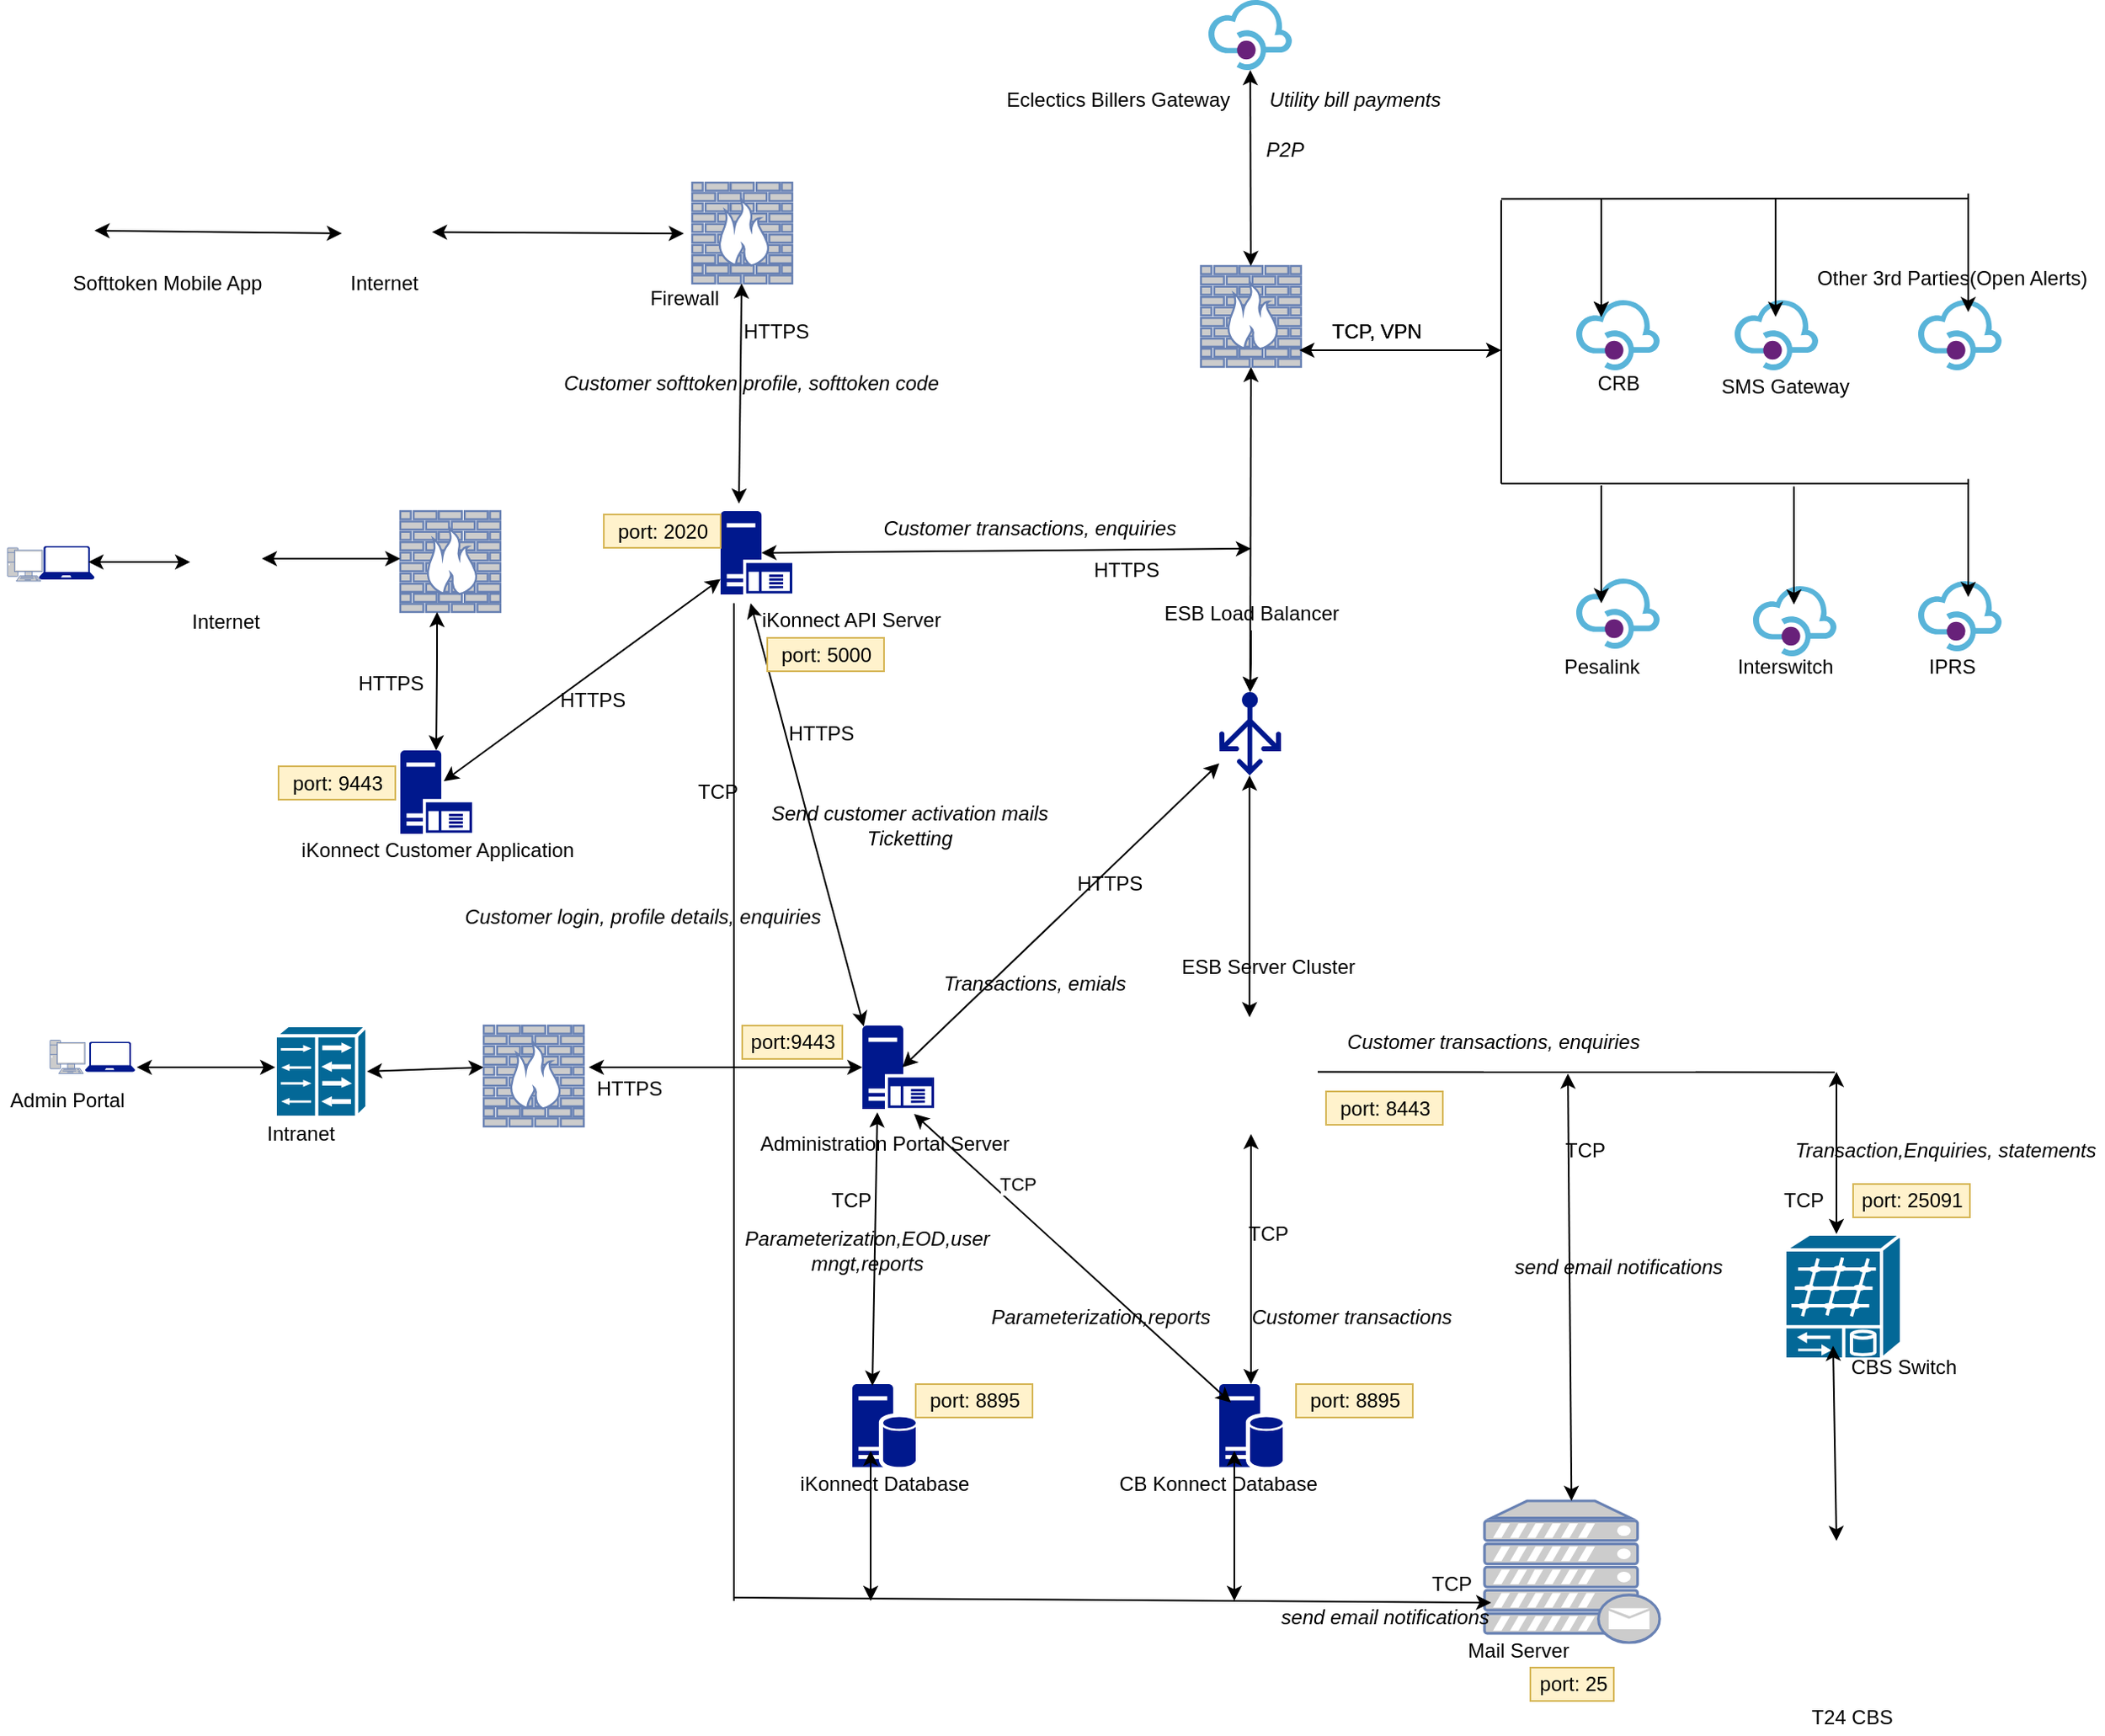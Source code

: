 <mxfile version="13.6.4" type="github">
  <diagram id="vlZMCVXYZLQBkwcgjIeW" name="Page-1">
    <mxGraphModel dx="1865" dy="1744" grid="1" gridSize="10" guides="1" tooltips="1" connect="1" arrows="1" fold="1" page="1" pageScale="1" pageWidth="827" pageHeight="1169" math="0" shadow="0">
      <root>
        <mxCell id="0" />
        <mxCell id="1" parent="0" />
        <mxCell id="Aq3l9y1NEmaX5fChTpc7-3" value="" style="aspect=fixed;pointerEvents=1;shadow=0;dashed=0;html=1;strokeColor=none;labelPosition=center;verticalLabelPosition=bottom;verticalAlign=top;align=center;fillColor=#00188D;shape=mxgraph.mscae.enterprise.application_server" parent="1" vertex="1">
          <mxGeometry x="497" y="535" width="43" height="50" as="geometry" />
        </mxCell>
        <mxCell id="Aq3l9y1NEmaX5fChTpc7-8" value="" style="shape=image;html=1;verticalAlign=top;verticalLabelPosition=bottom;labelBackgroundColor=#ffffff;imageAspect=0;aspect=fixed;image=https://cdn2.iconfinder.com/data/icons/whcompare-isometric-web-hosting-servers/50/server-2-128.png" parent="1" vertex="1">
          <mxGeometry x="692" y="510" width="98" height="98" as="geometry" />
        </mxCell>
        <mxCell id="Aq3l9y1NEmaX5fChTpc7-11" value="" style="shape=image;html=1;verticalAlign=top;verticalLabelPosition=bottom;labelBackgroundColor=#ffffff;imageAspect=0;aspect=fixed;image=https://cdn0.iconfinder.com/data/icons/emoji-3-5/64/hand_phone_smartphone-128.png" parent="1" vertex="1">
          <mxGeometry x="-1.33" y="39.24" width="38" height="38" as="geometry" />
        </mxCell>
        <mxCell id="Aq3l9y1NEmaX5fChTpc7-12" value="" style="shape=image;html=1;verticalAlign=top;verticalLabelPosition=bottom;labelBackgroundColor=#ffffff;imageAspect=0;aspect=fixed;image=https://cdn4.iconfinder.com/data/icons/for-your-interface-free-samples/128/Globe-128.png" parent="1" vertex="1">
          <mxGeometry x="180" y="29.5" width="59" height="59" as="geometry" />
        </mxCell>
        <mxCell id="Aq3l9y1NEmaX5fChTpc7-15" value="" style="fontColor=#0066CC;verticalAlign=top;verticalLabelPosition=bottom;labelPosition=center;align=center;html=1;outlineConnect=0;fillColor=#CCCCCC;strokeColor=#6881B3;gradientColor=none;gradientDirection=north;strokeWidth=2;shape=mxgraph.networks.firewall;" parent="1" vertex="1">
          <mxGeometry x="395" y="29.5" width="60" height="60.5" as="geometry" />
        </mxCell>
        <mxCell id="Aq3l9y1NEmaX5fChTpc7-22" value="" style="aspect=fixed;pointerEvents=1;shadow=0;dashed=0;html=1;strokeColor=none;labelPosition=center;verticalLabelPosition=bottom;verticalAlign=top;align=center;fillColor=#00188D;shape=mxgraph.azure.load_balancer_generic" parent="1" vertex="1">
          <mxGeometry x="711" y="335" width="37" height="50" as="geometry" />
        </mxCell>
        <mxCell id="Aq3l9y1NEmaX5fChTpc7-27" value="" style="endArrow=classic;startArrow=classic;html=1;exitX=0.5;exitY=0;exitDx=0;exitDy=0;exitPerimeter=0;entryX=0.5;entryY=1;entryDx=0;entryDy=0;entryPerimeter=0;" parent="1" source="Aq3l9y1NEmaX5fChTpc7-22" edge="1" target="Aq3l9y1NEmaX5fChTpc7-103">
          <mxGeometry width="50" height="50" relative="1" as="geometry">
            <mxPoint x="740" y="180" as="sourcePoint" />
            <mxPoint x="730" y="250" as="targetPoint" />
          </mxGeometry>
        </mxCell>
        <mxCell id="Aq3l9y1NEmaX5fChTpc7-31" value="Internet" style="text;html=1;align=center;verticalAlign=middle;resizable=0;points=[];autosize=1;" parent="1" vertex="1">
          <mxGeometry x="185" y="80" width="50" height="20" as="geometry" />
        </mxCell>
        <mxCell id="Aq3l9y1NEmaX5fChTpc7-32" value="Firewall" style="text;html=1;align=center;verticalAlign=middle;resizable=0;points=[];autosize=1;" parent="1" vertex="1">
          <mxGeometry x="360" y="88.5" width="60" height="20" as="geometry" />
        </mxCell>
        <mxCell id="kuEqGsdX-IRRBBPaeEPA-17" value="" style="edgeStyle=orthogonalEdgeStyle;rounded=0;orthogonalLoop=1;jettySize=auto;html=1;" edge="1" parent="1" source="Aq3l9y1NEmaX5fChTpc7-34" target="Aq3l9y1NEmaX5fChTpc7-22">
          <mxGeometry relative="1" as="geometry" />
        </mxCell>
        <mxCell id="Aq3l9y1NEmaX5fChTpc7-34" value="ESB Load Balancer" style="text;html=1;align=center;verticalAlign=middle;resizable=0;points=[];autosize=1;" parent="1" vertex="1">
          <mxGeometry x="670" y="278" width="120" height="20" as="geometry" />
        </mxCell>
        <mxCell id="Aq3l9y1NEmaX5fChTpc7-35" value="Softtoken Mobile App" style="text;html=1;align=center;verticalAlign=middle;resizable=0;points=[];autosize=1;" parent="1" vertex="1">
          <mxGeometry x="20" y="80" width="120" height="20" as="geometry" />
        </mxCell>
        <mxCell id="Aq3l9y1NEmaX5fChTpc7-36" value="ESB Server Cluster" style="text;html=1;align=center;verticalAlign=middle;resizable=0;points=[];autosize=1;" parent="1" vertex="1">
          <mxGeometry x="680" y="490" width="120" height="20" as="geometry" />
        </mxCell>
        <mxCell id="Aq3l9y1NEmaX5fChTpc7-38" value="" style="endArrow=classic;startArrow=classic;html=1;" parent="1" source="Aq3l9y1NEmaX5fChTpc7-12" edge="1">
          <mxGeometry width="50" height="50" relative="1" as="geometry">
            <mxPoint x="280" y="110" as="sourcePoint" />
            <mxPoint x="390" y="60" as="targetPoint" />
          </mxGeometry>
        </mxCell>
        <mxCell id="Aq3l9y1NEmaX5fChTpc7-39" value="" style="endArrow=classic;startArrow=classic;html=1;exitX=1;exitY=0.5;exitDx=0;exitDy=0;" parent="1" source="Aq3l9y1NEmaX5fChTpc7-11" edge="1">
          <mxGeometry width="50" height="50" relative="1" as="geometry">
            <mxPoint x="80" y="60" as="sourcePoint" />
            <mxPoint x="185" y="60" as="targetPoint" />
          </mxGeometry>
        </mxCell>
        <mxCell id="Aq3l9y1NEmaX5fChTpc7-40" value="Administration Portal Server" style="text;html=1;align=center;verticalAlign=middle;resizable=0;points=[];autosize=1;" parent="1" vertex="1">
          <mxGeometry x="430" y="595.5" width="160" height="20" as="geometry" />
        </mxCell>
        <mxCell id="Aq3l9y1NEmaX5fChTpc7-43" value="" style="fontColor=#0066CC;verticalAlign=top;verticalLabelPosition=bottom;labelPosition=center;align=center;html=1;outlineConnect=0;fillColor=#CCCCCC;strokeColor=#6881B3;gradientColor=none;gradientDirection=north;strokeWidth=2;shape=mxgraph.networks.pc;" parent="1" vertex="1">
          <mxGeometry x="10" y="543.75" width="21" height="20" as="geometry" />
        </mxCell>
        <mxCell id="Aq3l9y1NEmaX5fChTpc7-44" value="" style="aspect=fixed;pointerEvents=1;shadow=0;dashed=0;html=1;strokeColor=none;labelPosition=center;verticalLabelPosition=bottom;verticalAlign=top;align=center;fillColor=#00188D;shape=mxgraph.azure.laptop" parent="1" vertex="1">
          <mxGeometry x="3.34" y="247.5" width="33.33" height="20" as="geometry" />
        </mxCell>
        <mxCell id="Aq3l9y1NEmaX5fChTpc7-45" value="" style="shape=image;html=1;verticalAlign=top;verticalLabelPosition=bottom;labelBackgroundColor=#ffffff;imageAspect=0;aspect=fixed;image=https://cdn4.iconfinder.com/data/icons/for-your-interface-free-samples/128/Globe-128.png" parent="1" vertex="1">
          <mxGeometry x="88" y="228" width="59" height="59" as="geometry" />
        </mxCell>
        <mxCell id="Aq3l9y1NEmaX5fChTpc7-46" value="" style="shape=mxgraph.cisco.misc.lan_to_lan;html=1;dashed=0;fillColor=#036897;strokeColor=#ffffff;strokeWidth=2;verticalLabelPosition=bottom;verticalAlign=top" parent="1" vertex="1">
          <mxGeometry x="145" y="535" width="55" height="55" as="geometry" />
        </mxCell>
        <mxCell id="Aq3l9y1NEmaX5fChTpc7-47" value="" style="fontColor=#0066CC;verticalAlign=top;verticalLabelPosition=bottom;labelPosition=center;align=center;html=1;outlineConnect=0;fillColor=#CCCCCC;strokeColor=#6881B3;gradientColor=none;gradientDirection=north;strokeWidth=2;shape=mxgraph.networks.firewall;" parent="1" vertex="1">
          <mxGeometry x="220" y="226.5" width="60" height="60.5" as="geometry" />
        </mxCell>
        <mxCell id="Aq3l9y1NEmaX5fChTpc7-58" value="Intranet" style="text;html=1;align=center;verticalAlign=middle;resizable=0;points=[];autosize=1;" parent="1" vertex="1">
          <mxGeometry x="135" y="590" width="50" height="20" as="geometry" />
        </mxCell>
        <mxCell id="Aq3l9y1NEmaX5fChTpc7-59" value="Admin Portal" style="text;html=1;align=center;verticalAlign=middle;resizable=0;points=[];autosize=1;" parent="1" vertex="1">
          <mxGeometry x="-20" y="570" width="80" height="20" as="geometry" />
        </mxCell>
        <mxCell id="Aq3l9y1NEmaX5fChTpc7-62" value="" style="aspect=fixed;pointerEvents=1;shadow=0;dashed=0;html=1;strokeColor=none;labelPosition=center;verticalLabelPosition=bottom;verticalAlign=top;align=center;fillColor=#00188D;shape=mxgraph.mscae.enterprise.database_server" parent="1" vertex="1">
          <mxGeometry x="711" y="750" width="38" height="50" as="geometry" />
        </mxCell>
        <mxCell id="Aq3l9y1NEmaX5fChTpc7-63" value="" style="aspect=fixed;pointerEvents=1;shadow=0;dashed=0;html=1;strokeColor=none;labelPosition=center;verticalLabelPosition=bottom;verticalAlign=top;align=center;fillColor=#00188D;shape=mxgraph.mscae.enterprise.database_server" parent="1" vertex="1">
          <mxGeometry x="491" y="750" width="38" height="50" as="geometry" />
        </mxCell>
        <mxCell id="Aq3l9y1NEmaX5fChTpc7-64" value="" style="endArrow=classic;startArrow=classic;html=1;entryX=0.209;entryY=1.04;entryDx=0;entryDy=0;entryPerimeter=0;exitX=0.316;exitY=0.02;exitDx=0;exitDy=0;exitPerimeter=0;" parent="1" source="Aq3l9y1NEmaX5fChTpc7-63" target="Aq3l9y1NEmaX5fChTpc7-3" edge="1">
          <mxGeometry width="50" height="50" relative="1" as="geometry">
            <mxPoint x="445.5" y="750" as="sourcePoint" />
            <mxPoint x="445.5" y="578" as="targetPoint" />
          </mxGeometry>
        </mxCell>
        <mxCell id="Aq3l9y1NEmaX5fChTpc7-65" value="" style="endArrow=classic;startArrow=classic;html=1;exitX=0.5;exitY=0;exitDx=0;exitDy=0;exitPerimeter=0;" parent="1" source="Aq3l9y1NEmaX5fChTpc7-62" edge="1">
          <mxGeometry width="50" height="50" relative="1" as="geometry">
            <mxPoint x="680" y="650" as="sourcePoint" />
            <mxPoint x="730" y="600" as="targetPoint" />
          </mxGeometry>
        </mxCell>
        <mxCell id="Aq3l9y1NEmaX5fChTpc7-66" value="" style="endArrow=classic;startArrow=classic;html=1;" parent="1" edge="1">
          <mxGeometry width="50" height="50" relative="1" as="geometry">
            <mxPoint x="333" y="560" as="sourcePoint" />
            <mxPoint x="497" y="560" as="targetPoint" />
          </mxGeometry>
        </mxCell>
        <mxCell id="Aq3l9y1NEmaX5fChTpc7-67" value="" style="endArrow=classic;startArrow=classic;html=1;exitX=1;exitY=0.5;exitDx=0;exitDy=0;exitPerimeter=0;" parent="1" source="Aq3l9y1NEmaX5fChTpc7-46" edge="1">
          <mxGeometry width="50" height="50" relative="1" as="geometry">
            <mxPoint x="220" y="610" as="sourcePoint" />
            <mxPoint x="270" y="560" as="targetPoint" />
          </mxGeometry>
        </mxCell>
        <mxCell id="Aq3l9y1NEmaX5fChTpc7-69" value="" style="endArrow=classic;startArrow=classic;html=1;" parent="1" edge="1">
          <mxGeometry width="50" height="50" relative="1" as="geometry">
            <mxPoint x="62" y="560" as="sourcePoint" />
            <mxPoint x="145" y="560" as="targetPoint" />
          </mxGeometry>
        </mxCell>
        <mxCell id="Aq3l9y1NEmaX5fChTpc7-70" value="iKonnect Database" style="text;html=1;align=center;verticalAlign=middle;resizable=0;points=[];autosize=1;" parent="1" vertex="1">
          <mxGeometry x="455" y="800" width="110" height="20" as="geometry" />
        </mxCell>
        <mxCell id="Aq3l9y1NEmaX5fChTpc7-71" value="CB Konnect Database" style="text;html=1;align=center;verticalAlign=middle;resizable=0;points=[];autosize=1;" parent="1" vertex="1">
          <mxGeometry x="645" y="800" width="130" height="20" as="geometry" />
        </mxCell>
        <mxCell id="Aq3l9y1NEmaX5fChTpc7-72" value="" style="endArrow=classic;startArrow=classic;html=1;exitX=0.379;exitY=0.204;exitDx=0;exitDy=0;entryX=0.49;entryY=1;entryDx=0;entryDy=0;entryPerimeter=0;exitPerimeter=0;" parent="1" source="Aq3l9y1NEmaX5fChTpc7-8" edge="1" target="Aq3l9y1NEmaX5fChTpc7-22">
          <mxGeometry width="50" height="50" relative="1" as="geometry">
            <mxPoint x="692" y="410" as="sourcePoint" />
            <mxPoint x="742" y="390" as="targetPoint" />
          </mxGeometry>
        </mxCell>
        <mxCell id="Aq3l9y1NEmaX5fChTpc7-73" value="" style="endArrow=classic;startArrow=classic;html=1;exitX=0.184;exitY=0.22;exitDx=0;exitDy=0;exitPerimeter=0;entryX=0.721;entryY=1.06;entryDx=0;entryDy=0;entryPerimeter=0;" parent="1" source="Aq3l9y1NEmaX5fChTpc7-62" target="Aq3l9y1NEmaX5fChTpc7-3" edge="1">
          <mxGeometry width="50" height="50" relative="1" as="geometry">
            <mxPoint x="480" y="680" as="sourcePoint" />
            <mxPoint x="530" y="630" as="targetPoint" />
          </mxGeometry>
        </mxCell>
        <mxCell id="Aq3l9y1NEmaX5fChTpc7-145" value="TCP" style="edgeLabel;html=1;align=center;verticalAlign=middle;resizable=0;points=[];" parent="Aq3l9y1NEmaX5fChTpc7-73" vertex="1" connectable="0">
          <mxGeometry x="0.42" y="-4" relative="1" as="geometry">
            <mxPoint x="3.88" y="-5.51" as="offset" />
          </mxGeometry>
        </mxCell>
        <mxCell id="Aq3l9y1NEmaX5fChTpc7-74" value="" style="endArrow=classic;startArrow=classic;html=1;" parent="1" edge="1" target="Aq3l9y1NEmaX5fChTpc7-22">
          <mxGeometry width="50" height="50" relative="1" as="geometry">
            <mxPoint x="521" y="560" as="sourcePoint" />
            <mxPoint x="710" y="560" as="targetPoint" />
          </mxGeometry>
        </mxCell>
        <mxCell id="Aq3l9y1NEmaX5fChTpc7-75" value="" style="aspect=fixed;pointerEvents=1;shadow=0;dashed=0;html=1;strokeColor=none;labelPosition=center;verticalLabelPosition=bottom;verticalAlign=top;align=center;fillColor=#00188D;shape=mxgraph.mscae.enterprise.application_server" parent="1" vertex="1">
          <mxGeometry x="220" y="370" width="43" height="50" as="geometry" />
        </mxCell>
        <mxCell id="Aq3l9y1NEmaX5fChTpc7-76" value="" style="endArrow=classic;startArrow=classic;html=1;exitX=0.57;exitY=0.5;exitDx=0;exitDy=0;exitPerimeter=0;" parent="1" source="Aq3l9y1NEmaX5fChTpc7-4" edge="1">
          <mxGeometry width="50" height="50" relative="1" as="geometry">
            <mxPoint x="485.004" y="249" as="sourcePoint" />
            <mxPoint x="730" y="249" as="targetPoint" />
          </mxGeometry>
        </mxCell>
        <mxCell id="Aq3l9y1NEmaX5fChTpc7-78" value="iKonnect Customer Application" style="text;html=1;align=center;verticalAlign=middle;resizable=0;points=[];autosize=1;" parent="1" vertex="1">
          <mxGeometry x="151.5" y="420" width="180" height="20" as="geometry" />
        </mxCell>
        <mxCell id="Aq3l9y1NEmaX5fChTpc7-79" value="iKonnect API Server" style="text;html=1;align=center;verticalAlign=middle;resizable=0;points=[];autosize=1;" parent="1" vertex="1">
          <mxGeometry x="430" y="281.75" width="120" height="20" as="geometry" />
        </mxCell>
        <mxCell id="Aq3l9y1NEmaX5fChTpc7-80" value="" style="endArrow=classic;startArrow=classic;html=1;exitX=0.256;exitY=-0.09;exitDx=0;exitDy=0;exitPerimeter=0;" parent="1" source="Aq3l9y1NEmaX5fChTpc7-4" edge="1" target="Aq3l9y1NEmaX5fChTpc7-15">
          <mxGeometry width="50" height="50" relative="1" as="geometry">
            <mxPoint x="473.5" y="228" as="sourcePoint" />
            <mxPoint x="537.5" y="75" as="targetPoint" />
          </mxGeometry>
        </mxCell>
        <mxCell id="Aq3l9y1NEmaX5fChTpc7-81" value="" style="endArrow=classic;startArrow=classic;html=1;exitX=0.712;exitY=0.373;exitDx=0;exitDy=0;exitPerimeter=0;" parent="1" edge="1">
          <mxGeometry width="50" height="50" relative="1" as="geometry">
            <mxPoint x="137.008" y="255.007" as="sourcePoint" />
            <mxPoint x="220" y="255" as="targetPoint" />
          </mxGeometry>
        </mxCell>
        <mxCell id="Aq3l9y1NEmaX5fChTpc7-82" value="" style="fontColor=#0066CC;verticalAlign=top;verticalLabelPosition=bottom;labelPosition=center;align=center;html=1;outlineConnect=0;fillColor=#CCCCCC;strokeColor=#6881B3;gradientColor=none;gradientDirection=north;strokeWidth=2;shape=mxgraph.networks.pc;" parent="1" vertex="1">
          <mxGeometry x="-15.5" y="248.5" width="21" height="20" as="geometry" />
        </mxCell>
        <mxCell id="Aq3l9y1NEmaX5fChTpc7-83" value="" style="aspect=fixed;pointerEvents=1;shadow=0;dashed=0;html=1;strokeColor=none;labelPosition=center;verticalLabelPosition=bottom;verticalAlign=top;align=center;fillColor=#00188D;shape=mxgraph.azure.laptop" parent="1" vertex="1">
          <mxGeometry x="31" y="544.75" width="30" height="18" as="geometry" />
        </mxCell>
        <mxCell id="Aq3l9y1NEmaX5fChTpc7-85" value="" style="endArrow=classic;startArrow=classic;html=1;" parent="1" edge="1">
          <mxGeometry width="50" height="50" relative="1" as="geometry">
            <mxPoint x="33" y="257" as="sourcePoint" />
            <mxPoint x="94" y="257" as="targetPoint" />
          </mxGeometry>
        </mxCell>
        <mxCell id="Aq3l9y1NEmaX5fChTpc7-4" value="" style="aspect=fixed;pointerEvents=1;shadow=0;dashed=0;html=1;strokeColor=none;labelPosition=center;verticalLabelPosition=bottom;verticalAlign=top;align=center;fillColor=#00188D;shape=mxgraph.mscae.enterprise.application_server" parent="1" vertex="1">
          <mxGeometry x="412" y="226.5" width="43" height="50" as="geometry" />
        </mxCell>
        <mxCell id="Aq3l9y1NEmaX5fChTpc7-86" value="" style="endArrow=classic;startArrow=classic;html=1;exitX=0.605;exitY=0.37;exitDx=0;exitDy=0;exitPerimeter=0;" parent="1" source="Aq3l9y1NEmaX5fChTpc7-75" target="Aq3l9y1NEmaX5fChTpc7-4" edge="1">
          <mxGeometry width="50" height="50" relative="1" as="geometry">
            <mxPoint x="296.015" y="251" as="sourcePoint" />
            <mxPoint x="458" y="250" as="targetPoint" />
          </mxGeometry>
        </mxCell>
        <mxCell id="Aq3l9y1NEmaX5fChTpc7-89" value="" style="endArrow=classic;startArrow=classic;html=1;" parent="1" edge="1">
          <mxGeometry width="50" height="50" relative="1" as="geometry">
            <mxPoint x="502" y="880" as="sourcePoint" />
            <mxPoint x="502" y="790" as="targetPoint" />
          </mxGeometry>
        </mxCell>
        <mxCell id="Aq3l9y1NEmaX5fChTpc7-90" value="" style="endArrow=classic;startArrow=classic;html=1;" parent="1" edge="1">
          <mxGeometry width="50" height="50" relative="1" as="geometry">
            <mxPoint x="720" y="880" as="sourcePoint" />
            <mxPoint x="720" y="790" as="targetPoint" />
          </mxGeometry>
        </mxCell>
        <mxCell id="Aq3l9y1NEmaX5fChTpc7-92" value="Internet" style="text;html=1;align=center;verticalAlign=middle;resizable=0;points=[];autosize=1;" parent="1" vertex="1">
          <mxGeometry x="90" y="282.5" width="50" height="20" as="geometry" />
        </mxCell>
        <mxCell id="Aq3l9y1NEmaX5fChTpc7-93" value="" style="fontColor=#0066CC;verticalAlign=top;verticalLabelPosition=bottom;labelPosition=center;align=center;html=1;outlineConnect=0;fillColor=#CCCCCC;strokeColor=#6881B3;gradientColor=none;gradientDirection=north;strokeWidth=2;shape=mxgraph.networks.firewall;" parent="1" vertex="1">
          <mxGeometry x="270" y="535" width="60" height="60.5" as="geometry" />
        </mxCell>
        <mxCell id="Aq3l9y1NEmaX5fChTpc7-94" value="" style="endArrow=classic;startArrow=classic;html=1;entryX=0.367;entryY=1;entryDx=0;entryDy=0;entryPerimeter=0;exitX=0.5;exitY=0;exitDx=0;exitDy=0;exitPerimeter=0;" parent="1" source="Aq3l9y1NEmaX5fChTpc7-75" target="Aq3l9y1NEmaX5fChTpc7-47" edge="1">
          <mxGeometry width="50" height="50" relative="1" as="geometry">
            <mxPoint x="239" y="350.5" as="sourcePoint" />
            <mxPoint x="326" y="350" as="targetPoint" />
            <Array as="points">
              <mxPoint x="242" y="320" />
            </Array>
          </mxGeometry>
        </mxCell>
        <mxCell id="Aq3l9y1NEmaX5fChTpc7-96" value="" style="endArrow=none;html=1;" parent="1" edge="1">
          <mxGeometry width="50" height="50" relative="1" as="geometry">
            <mxPoint x="420" y="880" as="sourcePoint" />
            <mxPoint x="420" y="281.75" as="targetPoint" />
          </mxGeometry>
        </mxCell>
        <mxCell id="Aq3l9y1NEmaX5fChTpc7-97" value="" style="endArrow=classic;startArrow=classic;html=1;exitX=0.02;exitY=0.01;exitDx=0;exitDy=0;exitPerimeter=0;" parent="1" source="Aq3l9y1NEmaX5fChTpc7-3" edge="1">
          <mxGeometry width="50" height="50" relative="1" as="geometry">
            <mxPoint x="380" y="331.75" as="sourcePoint" />
            <mxPoint x="430" y="281.75" as="targetPoint" />
          </mxGeometry>
        </mxCell>
        <mxCell id="Aq3l9y1NEmaX5fChTpc7-98" value="" style="fontColor=#0066CC;verticalAlign=top;verticalLabelPosition=bottom;labelPosition=center;align=center;html=1;outlineConnect=0;fillColor=#CCCCCC;strokeColor=#6881B3;gradientColor=none;gradientDirection=north;strokeWidth=2;shape=mxgraph.networks.mail_server;" parent="1" vertex="1">
          <mxGeometry x="870" y="820" width="105" height="85" as="geometry" />
        </mxCell>
        <mxCell id="Aq3l9y1NEmaX5fChTpc7-100" value="" style="endArrow=classic;html=1;" parent="1" edge="1">
          <mxGeometry width="50" height="50" relative="1" as="geometry">
            <mxPoint x="420" y="878" as="sourcePoint" />
            <mxPoint x="874" y="881" as="targetPoint" />
          </mxGeometry>
        </mxCell>
        <mxCell id="Aq3l9y1NEmaX5fChTpc7-101" value="" style="endArrow=none;html=1;" parent="1" edge="1">
          <mxGeometry width="50" height="50" relative="1" as="geometry">
            <mxPoint x="770" y="562.75" as="sourcePoint" />
            <mxPoint x="1080" y="563" as="targetPoint" />
          </mxGeometry>
        </mxCell>
        <mxCell id="Aq3l9y1NEmaX5fChTpc7-102" value="" style="endArrow=classic;startArrow=classic;html=1;" parent="1" source="Aq3l9y1NEmaX5fChTpc7-98" edge="1">
          <mxGeometry width="50" height="50" relative="1" as="geometry">
            <mxPoint x="870" y="613.75" as="sourcePoint" />
            <mxPoint x="920" y="563.75" as="targetPoint" />
          </mxGeometry>
        </mxCell>
        <mxCell id="Aq3l9y1NEmaX5fChTpc7-103" value="" style="fontColor=#0066CC;verticalAlign=top;verticalLabelPosition=bottom;labelPosition=center;align=center;html=1;outlineConnect=0;fillColor=#CCCCCC;strokeColor=#6881B3;gradientColor=none;gradientDirection=north;strokeWidth=2;shape=mxgraph.networks.firewall;" parent="1" vertex="1">
          <mxGeometry x="700" y="79.5" width="60" height="60.5" as="geometry" />
        </mxCell>
        <mxCell id="Aq3l9y1NEmaX5fChTpc7-108" value="" style="endArrow=none;html=1;" parent="1" edge="1">
          <mxGeometry width="50" height="50" relative="1" as="geometry">
            <mxPoint x="880" y="210" as="sourcePoint" />
            <mxPoint x="880" y="40" as="targetPoint" />
          </mxGeometry>
        </mxCell>
        <mxCell id="Aq3l9y1NEmaX5fChTpc7-112" value="" style="aspect=fixed;html=1;points=[];align=center;image;fontSize=12;image=img/lib/mscae/API_Management.svg;" parent="1" vertex="1">
          <mxGeometry x="925" y="267" width="50" height="42" as="geometry" />
        </mxCell>
        <mxCell id="Aq3l9y1NEmaX5fChTpc7-113" value="" style="aspect=fixed;html=1;points=[];align=center;image;fontSize=12;image=img/lib/mscae/API_Management.svg;" parent="1" vertex="1">
          <mxGeometry x="1020" y="100" width="50" height="42" as="geometry" />
        </mxCell>
        <mxCell id="Aq3l9y1NEmaX5fChTpc7-114" value="" style="aspect=fixed;html=1;points=[];align=center;image;fontSize=12;image=img/lib/mscae/API_Management.svg;" parent="1" vertex="1">
          <mxGeometry x="925" y="100" width="50" height="42" as="geometry" />
        </mxCell>
        <mxCell id="Aq3l9y1NEmaX5fChTpc7-115" value="" style="aspect=fixed;html=1;points=[];align=center;image;fontSize=12;image=img/lib/mscae/API_Management.svg;" parent="1" vertex="1">
          <mxGeometry x="1031" y="271.5" width="50" height="42" as="geometry" />
        </mxCell>
        <mxCell id="Aq3l9y1NEmaX5fChTpc7-116" value="" style="aspect=fixed;html=1;points=[];align=center;image;fontSize=12;image=img/lib/mscae/API_Management.svg;" parent="1" vertex="1">
          <mxGeometry x="1130" y="100" width="50" height="42" as="geometry" />
        </mxCell>
        <mxCell id="Aq3l9y1NEmaX5fChTpc7-117" value="" style="endArrow=none;html=1;" parent="1" edge="1">
          <mxGeometry width="50" height="50" relative="1" as="geometry">
            <mxPoint x="880" y="39.24" as="sourcePoint" />
            <mxPoint x="1160" y="39" as="targetPoint" />
          </mxGeometry>
        </mxCell>
        <mxCell id="Aq3l9y1NEmaX5fChTpc7-118" value="" style="aspect=fixed;html=1;points=[];align=center;image;fontSize=12;image=img/lib/mscae/API_Management.svg;" parent="1" vertex="1">
          <mxGeometry x="1130" y="268.5" width="50" height="42" as="geometry" />
        </mxCell>
        <mxCell id="Aq3l9y1NEmaX5fChTpc7-119" value="" style="endArrow=none;html=1;" parent="1" edge="1">
          <mxGeometry width="50" height="50" relative="1" as="geometry">
            <mxPoint x="880" y="210" as="sourcePoint" />
            <mxPoint x="1160" y="210" as="targetPoint" />
          </mxGeometry>
        </mxCell>
        <mxCell id="Aq3l9y1NEmaX5fChTpc7-120" value="" style="endArrow=classic;html=1;entryX=0.3;entryY=0.238;entryDx=0;entryDy=0;entryPerimeter=0;" parent="1" target="Aq3l9y1NEmaX5fChTpc7-114" edge="1">
          <mxGeometry width="50" height="50" relative="1" as="geometry">
            <mxPoint x="940" y="39.24" as="sourcePoint" />
            <mxPoint x="990" y="-10.76" as="targetPoint" />
          </mxGeometry>
        </mxCell>
        <mxCell id="Aq3l9y1NEmaX5fChTpc7-121" value="" style="endArrow=classic;html=1;entryX=0.3;entryY=0.238;entryDx=0;entryDy=0;entryPerimeter=0;" parent="1" edge="1">
          <mxGeometry width="50" height="50" relative="1" as="geometry">
            <mxPoint x="940" y="39.24" as="sourcePoint" />
            <mxPoint x="940" y="109.996" as="targetPoint" />
          </mxGeometry>
        </mxCell>
        <mxCell id="Aq3l9y1NEmaX5fChTpc7-122" value="" style="endArrow=classic;html=1;entryX=0.3;entryY=0.238;entryDx=0;entryDy=0;entryPerimeter=0;" parent="1" edge="1">
          <mxGeometry width="50" height="50" relative="1" as="geometry">
            <mxPoint x="1160" y="36" as="sourcePoint" />
            <mxPoint x="1160" y="107.166" as="targetPoint" />
          </mxGeometry>
        </mxCell>
        <mxCell id="Aq3l9y1NEmaX5fChTpc7-123" value="" style="endArrow=classic;html=1;entryX=0.3;entryY=0.238;entryDx=0;entryDy=0;entryPerimeter=0;" parent="1" edge="1">
          <mxGeometry width="50" height="50" relative="1" as="geometry">
            <mxPoint x="1044.5" y="39.24" as="sourcePoint" />
            <mxPoint x="1044.5" y="109.996" as="targetPoint" />
          </mxGeometry>
        </mxCell>
        <mxCell id="Aq3l9y1NEmaX5fChTpc7-124" value="" style="endArrow=classic;html=1;entryX=0.3;entryY=0.238;entryDx=0;entryDy=0;entryPerimeter=0;" parent="1" edge="1">
          <mxGeometry width="50" height="50" relative="1" as="geometry">
            <mxPoint x="940" y="210.99" as="sourcePoint" />
            <mxPoint x="940" y="281.746" as="targetPoint" />
          </mxGeometry>
        </mxCell>
        <mxCell id="Aq3l9y1NEmaX5fChTpc7-125" value="" style="endArrow=classic;html=1;entryX=0.3;entryY=0.238;entryDx=0;entryDy=0;entryPerimeter=0;" parent="1" edge="1">
          <mxGeometry width="50" height="50" relative="1" as="geometry">
            <mxPoint x="1055.5" y="211.74" as="sourcePoint" />
            <mxPoint x="1055.5" y="282.496" as="targetPoint" />
          </mxGeometry>
        </mxCell>
        <mxCell id="Aq3l9y1NEmaX5fChTpc7-126" value="" style="endArrow=classic;html=1;entryX=0.3;entryY=0.238;entryDx=0;entryDy=0;entryPerimeter=0;" parent="1" edge="1">
          <mxGeometry width="50" height="50" relative="1" as="geometry">
            <mxPoint x="1160" y="207.24" as="sourcePoint" />
            <mxPoint x="1160" y="277.996" as="targetPoint" />
          </mxGeometry>
        </mxCell>
        <mxCell id="Aq3l9y1NEmaX5fChTpc7-127" value="Pesalink" style="text;html=1;align=center;verticalAlign=middle;resizable=0;points=[];autosize=1;" parent="1" vertex="1">
          <mxGeometry x="910" y="310" width="60" height="20" as="geometry" />
        </mxCell>
        <mxCell id="Aq3l9y1NEmaX5fChTpc7-128" value="Interswitch" style="text;html=1;align=center;verticalAlign=middle;resizable=0;points=[];autosize=1;" parent="1" vertex="1">
          <mxGeometry x="1015" y="310" width="70" height="20" as="geometry" />
        </mxCell>
        <mxCell id="Aq3l9y1NEmaX5fChTpc7-129" value="IPRS" style="text;html=1;align=center;verticalAlign=middle;resizable=0;points=[];autosize=1;" parent="1" vertex="1">
          <mxGeometry x="1130" y="310" width="40" height="20" as="geometry" />
        </mxCell>
        <mxCell id="Aq3l9y1NEmaX5fChTpc7-130" value="CRB" style="text;html=1;align=center;verticalAlign=middle;resizable=0;points=[];autosize=1;" parent="1" vertex="1">
          <mxGeometry x="930" y="140" width="40" height="20" as="geometry" />
        </mxCell>
        <mxCell id="Aq3l9y1NEmaX5fChTpc7-131" value="SMS Gateway" style="text;html=1;align=center;verticalAlign=middle;resizable=0;points=[];autosize=1;" parent="1" vertex="1">
          <mxGeometry x="1005" y="142" width="90" height="20" as="geometry" />
        </mxCell>
        <mxCell id="Aq3l9y1NEmaX5fChTpc7-132" value="Other 3rd Parties(Open Alerts)" style="text;html=1;align=center;verticalAlign=middle;resizable=0;points=[];autosize=1;" parent="1" vertex="1">
          <mxGeometry x="1065" y="77.24" width="170" height="20" as="geometry" />
        </mxCell>
        <mxCell id="Aq3l9y1NEmaX5fChTpc7-133" value="" style="shape=image;html=1;verticalAlign=top;verticalLabelPosition=bottom;labelBackgroundColor=#ffffff;imageAspect=0;aspect=fixed;image=https://cdn2.iconfinder.com/data/icons/whcompare-isometric-web-hosting-servers/50/server-rack-128.png" parent="1" vertex="1">
          <mxGeometry x="1050" y="830" width="110" height="110" as="geometry" />
        </mxCell>
        <mxCell id="Aq3l9y1NEmaX5fChTpc7-134" value="Mail Server" style="text;html=1;align=center;verticalAlign=middle;resizable=0;points=[];autosize=1;" parent="1" vertex="1">
          <mxGeometry x="855" y="900" width="70" height="20" as="geometry" />
        </mxCell>
        <mxCell id="Aq3l9y1NEmaX5fChTpc7-136" value="" style="shape=mxgraph.cisco.switches.multi-fabric_server_switch;html=1;dashed=0;fillColor=#036897;strokeColor=#ffffff;strokeWidth=2;verticalLabelPosition=bottom;verticalAlign=top" parent="1" vertex="1">
          <mxGeometry x="1050" y="660" width="70" height="75" as="geometry" />
        </mxCell>
        <mxCell id="Aq3l9y1NEmaX5fChTpc7-137" value="" style="endArrow=classic;startArrow=classic;html=1;" parent="1" edge="1">
          <mxGeometry width="50" height="50" relative="1" as="geometry">
            <mxPoint x="1081" y="660" as="sourcePoint" />
            <mxPoint x="1081" y="562.75" as="targetPoint" />
          </mxGeometry>
        </mxCell>
        <mxCell id="Aq3l9y1NEmaX5fChTpc7-138" value="" style="endArrow=classic;startArrow=classic;html=1;exitX=0.282;exitY=0.091;exitDx=0;exitDy=0;exitPerimeter=0;entryX=0.414;entryY=0.84;entryDx=0;entryDy=0;entryPerimeter=0;" parent="1" edge="1">
          <mxGeometry width="50" height="50" relative="1" as="geometry">
            <mxPoint x="1081.02" y="844.01" as="sourcePoint" />
            <mxPoint x="1078.98" y="727" as="targetPoint" />
          </mxGeometry>
        </mxCell>
        <mxCell id="Aq3l9y1NEmaX5fChTpc7-139" value="CBS Switch" style="text;html=1;align=center;verticalAlign=middle;resizable=0;points=[];autosize=1;" parent="1" vertex="1">
          <mxGeometry x="1081" y="730" width="80" height="20" as="geometry" />
        </mxCell>
        <mxCell id="Aq3l9y1NEmaX5fChTpc7-140" value="T24 CBS" style="text;html=1;align=center;verticalAlign=middle;resizable=0;points=[];autosize=1;" parent="1" vertex="1">
          <mxGeometry x="1060" y="940" width="60" height="20" as="geometry" />
        </mxCell>
        <mxCell id="Aq3l9y1NEmaX5fChTpc7-141" value="TCP" style="text;html=1;align=center;verticalAlign=middle;resizable=0;points=[];autosize=1;" parent="1" vertex="1">
          <mxGeometry x="1041" y="630" width="40" height="20" as="geometry" />
        </mxCell>
        <mxCell id="Aq3l9y1NEmaX5fChTpc7-142" value="Transaction,Enquiries, statements" style="text;html=1;align=center;verticalAlign=middle;resizable=0;points=[];autosize=1;fontStyle=2" parent="1" vertex="1">
          <mxGeometry x="1051" y="600" width="190" height="20" as="geometry" />
        </mxCell>
        <mxCell id="Aq3l9y1NEmaX5fChTpc7-143" value="TCP" style="text;html=1;align=center;verticalAlign=middle;resizable=0;points=[];autosize=1;" parent="1" vertex="1">
          <mxGeometry x="830" y="860" width="40" height="20" as="geometry" />
        </mxCell>
        <mxCell id="Aq3l9y1NEmaX5fChTpc7-144" value="send email notifications" style="text;html=1;align=center;verticalAlign=middle;resizable=0;points=[];autosize=1;fontStyle=2" parent="1" vertex="1">
          <mxGeometry x="740" y="880" width="140" height="20" as="geometry" />
        </mxCell>
        <mxCell id="Aq3l9y1NEmaX5fChTpc7-148" value="Parameterization,reports" style="text;html=1;strokeColor=none;fillColor=none;align=center;verticalAlign=middle;whiteSpace=wrap;rounded=0;fontStyle=2" parent="1" vertex="1">
          <mxGeometry x="590" y="700" width="100" height="20" as="geometry" />
        </mxCell>
        <mxCell id="Aq3l9y1NEmaX5fChTpc7-151" value="TCP" style="text;html=1;align=center;verticalAlign=middle;resizable=0;points=[];autosize=1;" parent="1" vertex="1">
          <mxGeometry x="720" y="650" width="40" height="20" as="geometry" />
        </mxCell>
        <mxCell id="Aq3l9y1NEmaX5fChTpc7-152" value="Customer transactions" style="text;html=1;align=center;verticalAlign=middle;resizable=0;points=[];autosize=1;fontStyle=2" parent="1" vertex="1">
          <mxGeometry x="725" y="700" width="130" height="20" as="geometry" />
        </mxCell>
        <mxCell id="Aq3l9y1NEmaX5fChTpc7-153" value="send email notifications" style="text;html=1;align=center;verticalAlign=middle;resizable=0;points=[];autosize=1;fontStyle=2" parent="1" vertex="1">
          <mxGeometry x="880" y="670" width="140" height="20" as="geometry" />
        </mxCell>
        <mxCell id="Aq3l9y1NEmaX5fChTpc7-154" value="TCP" style="text;html=1;align=center;verticalAlign=middle;resizable=0;points=[];autosize=1;" parent="1" vertex="1">
          <mxGeometry x="910" y="600" width="40" height="20" as="geometry" />
        </mxCell>
        <mxCell id="Aq3l9y1NEmaX5fChTpc7-155" value="TCP, VPN" style="text;html=1;align=center;verticalAlign=middle;resizable=0;points=[];autosize=1;" parent="1" vertex="1">
          <mxGeometry x="770" y="108.5" width="70" height="20" as="geometry" />
        </mxCell>
        <mxCell id="Aq3l9y1NEmaX5fChTpc7-156" value="TCP" style="text;html=1;align=center;verticalAlign=middle;resizable=0;points=[];autosize=1;" parent="1" vertex="1">
          <mxGeometry x="390" y="385" width="40" height="20" as="geometry" />
        </mxCell>
        <mxCell id="Aq3l9y1NEmaX5fChTpc7-157" value="HTTPS" style="text;html=1;align=center;verticalAlign=middle;resizable=0;points=[];autosize=1;" parent="1" vertex="1">
          <mxGeometry x="310" y="330" width="50" height="20" as="geometry" />
        </mxCell>
        <mxCell id="Aq3l9y1NEmaX5fChTpc7-158" value="HTTPS" style="text;html=1;align=center;verticalAlign=middle;resizable=0;points=[];autosize=1;" parent="1" vertex="1">
          <mxGeometry x="189" y="320" width="50" height="20" as="geometry" />
        </mxCell>
        <mxCell id="Aq3l9y1NEmaX5fChTpc7-159" value="HTTPS" style="text;html=1;align=center;verticalAlign=middle;resizable=0;points=[];autosize=1;" parent="1" vertex="1">
          <mxGeometry x="630" y="251.5" width="50" height="20" as="geometry" />
        </mxCell>
        <mxCell id="Aq3l9y1NEmaX5fChTpc7-160" value="Customer transactions, enquiries" style="text;html=1;align=center;verticalAlign=middle;resizable=0;points=[];autosize=1;fontStyle=2" parent="1" vertex="1">
          <mxGeometry x="502" y="226.5" width="190" height="20" as="geometry" />
        </mxCell>
        <mxCell id="Aq3l9y1NEmaX5fChTpc7-161" value="TCP" style="text;html=1;align=center;verticalAlign=middle;resizable=0;points=[];autosize=1;" parent="1" vertex="1">
          <mxGeometry x="470" y="630" width="40" height="20" as="geometry" />
        </mxCell>
        <mxCell id="Aq3l9y1NEmaX5fChTpc7-162" value="Parameterization,EOD,user mngt,reports" style="text;html=1;strokeColor=none;fillColor=none;align=center;verticalAlign=middle;whiteSpace=wrap;rounded=0;fontStyle=2" parent="1" vertex="1">
          <mxGeometry x="450" y="660" width="100" height="20" as="geometry" />
        </mxCell>
        <mxCell id="Aq3l9y1NEmaX5fChTpc7-163" value="HTTPS" style="text;html=1;align=center;verticalAlign=middle;resizable=0;points=[];autosize=1;" parent="1" vertex="1">
          <mxGeometry x="331.5" y="562.75" width="50" height="20" as="geometry" />
        </mxCell>
        <mxCell id="Aq3l9y1NEmaX5fChTpc7-164" value="Customer login, profile details, enquiries" style="text;html=1;align=center;verticalAlign=middle;resizable=0;points=[];autosize=1;fontStyle=2" parent="1" vertex="1">
          <mxGeometry x="255" y="460" width="220" height="20" as="geometry" />
        </mxCell>
        <mxCell id="Aq3l9y1NEmaX5fChTpc7-165" value="HTTPS" style="text;html=1;align=center;verticalAlign=middle;resizable=0;points=[];autosize=1;" parent="1" vertex="1">
          <mxGeometry x="447" y="350" width="50" height="20" as="geometry" />
        </mxCell>
        <mxCell id="Aq3l9y1NEmaX5fChTpc7-166" value="&lt;div&gt;Send customer activation mails&lt;/div&gt;&lt;div&gt;Ticketting&lt;br&gt;&lt;/div&gt;" style="text;html=1;align=center;verticalAlign=middle;resizable=0;points=[];autosize=1;fontStyle=2" parent="1" vertex="1">
          <mxGeometry x="435" y="400" width="180" height="30" as="geometry" />
        </mxCell>
        <mxCell id="Aq3l9y1NEmaX5fChTpc7-167" value="HTTPS" style="text;html=1;align=center;verticalAlign=middle;resizable=0;points=[];autosize=1;" parent="1" vertex="1">
          <mxGeometry x="420" y="108.5" width="50" height="20" as="geometry" />
        </mxCell>
        <mxCell id="Aq3l9y1NEmaX5fChTpc7-168" value="Customer softtoken profile, softtoken code" style="text;html=1;align=center;verticalAlign=middle;resizable=0;points=[];autosize=1;fontStyle=2" parent="1" vertex="1">
          <mxGeometry x="310" y="140" width="240" height="20" as="geometry" />
        </mxCell>
        <mxCell id="Aq3l9y1NEmaX5fChTpc7-169" value="" style="endArrow=classic;startArrow=classic;html=1;" parent="1" target="Aq3l9y1NEmaX5fChTpc7-170" edge="1" source="Aq3l9y1NEmaX5fChTpc7-103">
          <mxGeometry width="50" height="50" relative="1" as="geometry">
            <mxPoint x="1111" y="410" as="sourcePoint" />
            <mxPoint x="1220" y="410" as="targetPoint" />
          </mxGeometry>
        </mxCell>
        <mxCell id="Aq3l9y1NEmaX5fChTpc7-170" value="" style="aspect=fixed;html=1;points=[];align=center;image;fontSize=12;image=img/lib/mscae/API_Management.svg;" parent="1" vertex="1">
          <mxGeometry x="704.5" y="-80" width="50" height="42" as="geometry" />
        </mxCell>
        <mxCell id="Aq3l9y1NEmaX5fChTpc7-171" value="Eclectics Billers Gateway" style="text;html=1;align=center;verticalAlign=middle;resizable=0;points=[];autosize=1;" parent="1" vertex="1">
          <mxGeometry x="575" y="-30" width="150" height="20" as="geometry" />
        </mxCell>
        <mxCell id="Aq3l9y1NEmaX5fChTpc7-172" value="P2P" style="text;html=1;align=center;verticalAlign=middle;resizable=0;points=[];autosize=1;fontStyle=2" parent="1" vertex="1">
          <mxGeometry x="730" width="40" height="20" as="geometry" />
        </mxCell>
        <mxCell id="Aq3l9y1NEmaX5fChTpc7-173" value="Utility bill payments" style="text;html=1;align=center;verticalAlign=middle;resizable=0;points=[];autosize=1;fontStyle=2" parent="1" vertex="1">
          <mxGeometry x="732" y="-30" width="120" height="20" as="geometry" />
        </mxCell>
        <mxCell id="Aq3l9y1NEmaX5fChTpc7-174" value="Customer transactions, enquiries" style="text;html=1;align=center;verticalAlign=middle;resizable=0;points=[];autosize=1;fontStyle=2" parent="1" vertex="1">
          <mxGeometry x="780" y="535" width="190" height="20" as="geometry" />
        </mxCell>
        <mxCell id="kuEqGsdX-IRRBBPaeEPA-1" value="port:9443" style="text;html=1;align=center;verticalAlign=middle;resizable=0;points=[];autosize=1;fillColor=#fff2cc;strokeColor=#d6b656;" vertex="1" parent="1">
          <mxGeometry x="425" y="535" width="60" height="20" as="geometry" />
        </mxCell>
        <mxCell id="kuEqGsdX-IRRBBPaeEPA-2" value="port: 2020" style="text;html=1;align=center;verticalAlign=middle;resizable=0;points=[];autosize=1;fillColor=#fff2cc;strokeColor=#d6b656;" vertex="1" parent="1">
          <mxGeometry x="342" y="228.5" width="70" height="20" as="geometry" />
        </mxCell>
        <mxCell id="kuEqGsdX-IRRBBPaeEPA-4" value="port: 5000" style="text;html=1;align=center;verticalAlign=middle;resizable=0;points=[];autosize=1;fillColor=#fff2cc;strokeColor=#d6b656;" vertex="1" parent="1">
          <mxGeometry x="440" y="302.5" width="70" height="20" as="geometry" />
        </mxCell>
        <mxCell id="kuEqGsdX-IRRBBPaeEPA-5" value="port: 9443" style="text;html=1;align=center;verticalAlign=middle;resizable=0;points=[];autosize=1;fillColor=#fff2cc;strokeColor=#d6b656;" vertex="1" parent="1">
          <mxGeometry x="147" y="379.5" width="70" height="20" as="geometry" />
        </mxCell>
        <mxCell id="kuEqGsdX-IRRBBPaeEPA-6" value="port: 8443" style="text;html=1;align=center;verticalAlign=middle;resizable=0;points=[];autosize=1;fillColor=#fff2cc;strokeColor=#d6b656;" vertex="1" parent="1">
          <mxGeometry x="775" y="574.5" width="70" height="20" as="geometry" />
        </mxCell>
        <mxCell id="kuEqGsdX-IRRBBPaeEPA-7" value="HTTPS" style="text;html=1;align=center;verticalAlign=middle;resizable=0;points=[];autosize=1;" vertex="1" parent="1">
          <mxGeometry x="620" y="440" width="50" height="20" as="geometry" />
        </mxCell>
        <mxCell id="kuEqGsdX-IRRBBPaeEPA-8" value="port: 8895" style="text;html=1;align=center;verticalAlign=middle;resizable=0;points=[];autosize=1;fillColor=#fff2cc;strokeColor=#d6b656;" vertex="1" parent="1">
          <mxGeometry x="757" y="750" width="70" height="20" as="geometry" />
        </mxCell>
        <mxCell id="kuEqGsdX-IRRBBPaeEPA-9" value="port: 8895" style="text;html=1;align=center;verticalAlign=middle;resizable=0;points=[];autosize=1;fillColor=#fff2cc;strokeColor=#d6b656;" vertex="1" parent="1">
          <mxGeometry x="529" y="750" width="70" height="20" as="geometry" />
        </mxCell>
        <mxCell id="kuEqGsdX-IRRBBPaeEPA-10" value="port: 25" style="text;html=1;align=center;verticalAlign=middle;resizable=0;points=[];autosize=1;fillColor=#fff2cc;strokeColor=#d6b656;" vertex="1" parent="1">
          <mxGeometry x="897.5" y="920" width="50" height="20" as="geometry" />
        </mxCell>
        <mxCell id="kuEqGsdX-IRRBBPaeEPA-11" value="port: 25091" style="text;html=1;align=center;verticalAlign=middle;resizable=0;points=[];autosize=1;fillColor=#fff2cc;strokeColor=#d6b656;" vertex="1" parent="1">
          <mxGeometry x="1091" y="630" width="70" height="20" as="geometry" />
        </mxCell>
        <mxCell id="kuEqGsdX-IRRBBPaeEPA-12" value="Transactions, emials" style="text;html=1;align=center;verticalAlign=middle;resizable=0;points=[];autosize=1;fontStyle=2;rotation=0;" vertex="1" parent="1">
          <mxGeometry x="540" y="500" width="120" height="20" as="geometry" />
        </mxCell>
        <mxCell id="kuEqGsdX-IRRBBPaeEPA-14" value="" style="endArrow=classic;startArrow=classic;html=1;" edge="1" parent="1">
          <mxGeometry width="50" height="50" relative="1" as="geometry">
            <mxPoint x="759" y="130" as="sourcePoint" />
            <mxPoint x="880" y="130" as="targetPoint" />
          </mxGeometry>
        </mxCell>
        <mxCell id="kuEqGsdX-IRRBBPaeEPA-16" value="TCP, VPN" style="text;html=1;align=center;verticalAlign=middle;resizable=0;points=[];autosize=1;" vertex="1" parent="1">
          <mxGeometry x="770" y="108.5" width="70" height="20" as="geometry" />
        </mxCell>
      </root>
    </mxGraphModel>
  </diagram>
</mxfile>

